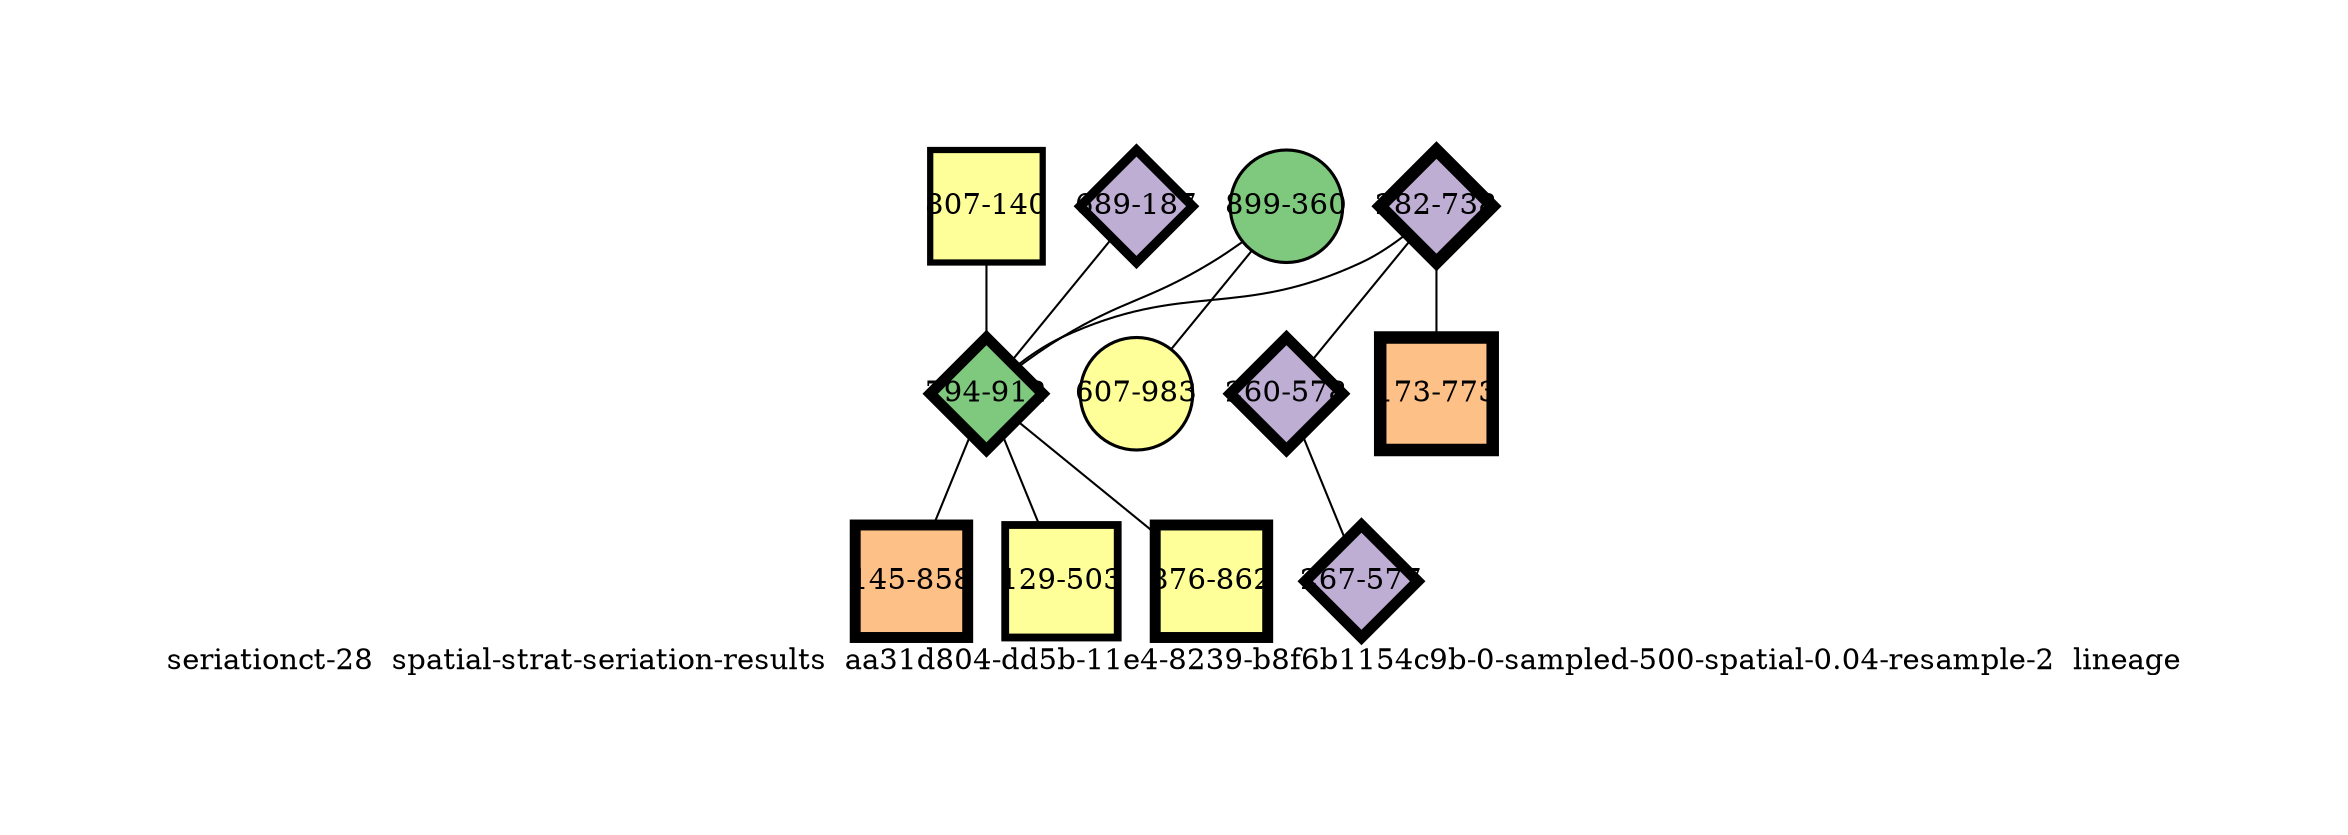 strict graph "seriationct-28  spatial-strat-seriation-results  aa31d804-dd5b-11e4-8239-b8f6b1154c9b-0-sampled-500-spatial-0.04-resample-2  lineage" {
labelloc=b;
ratio=auto;
pad="1.0";
label="seriationct-28  spatial-strat-seriation-results  aa31d804-dd5b-11e4-8239-b8f6b1154c9b-0-sampled-500-spatial-0.04-resample-2  lineage";
node [width="0.75", style=filled, fixedsize=true, height="0.75", shape=circle, label=""];
0 [xCoordinate="140.0", appears_in_slice=4, yCoordinate="807.0", colorscheme=accent8, lineage_id=1, short_label="807-140", label="807-140", shape=square, cluster_id=3, fillcolor=4, size="500.0", id=0, penwidth="3.0"];
1 [xCoordinate="360.0", appears_in_slice=2, yCoordinate="899.0", colorscheme=accent8, lineage_id=0, short_label="899-360", label="899-360", shape=circle, cluster_id=0, fillcolor=1, size="500.0", id=1, penwidth="1.5"];
2 [xCoordinate="187.0", appears_in_slice=6, yCoordinate="689.0", colorscheme=accent8, lineage_id=2, short_label="689-187", label="689-187", shape=diamond, cluster_id=1, fillcolor=2, size="500.0", id=2, penwidth="4.5"];
3 [xCoordinate="983.0", appears_in_slice=2, yCoordinate="607.0", colorscheme=accent8, lineage_id=0, short_label="607-983", label="607-983", shape=circle, cluster_id=3, fillcolor=4, size="500.0", id=3, penwidth="1.5"];
4 [xCoordinate="738.0", appears_in_slice=8, yCoordinate="282.0", colorscheme=accent8, lineage_id=2, short_label="282-738", label="282-738", shape=diamond, cluster_id=1, fillcolor=2, size="500.0", id=4, penwidth="6.0"];
5 [xCoordinate="912.0", appears_in_slice=7, yCoordinate="794.0", colorscheme=accent8, lineage_id=2, short_label="794-912", label="794-912", shape=diamond, cluster_id=0, fillcolor=1, size="500.0", id=7, penwidth="5.25"];
6 [xCoordinate="858.0", appears_in_slice=7, yCoordinate="145.0", colorscheme=accent8, lineage_id=1, short_label="145-858", label="145-858", shape=square, cluster_id=2, fillcolor=3, size="500.0", id=6, penwidth="5.25"];
7 [xCoordinate="578.0", appears_in_slice=7, yCoordinate="260.0", colorscheme=accent8, lineage_id=2, short_label="260-578", label="260-578", shape=diamond, cluster_id=1, fillcolor=2, size="500.0", id=5, penwidth="5.25"];
8 [xCoordinate="773.0", appears_in_slice=8, yCoordinate="173.0", colorscheme=accent8, lineage_id=1, short_label="173-773", label="173-773", shape=square, cluster_id=2, fillcolor=3, size="500.0", id=8, penwidth="6.0"];
9 [xCoordinate="503.0", appears_in_slice=5, yCoordinate="129.0", colorscheme=accent8, lineage_id=1, short_label="129-503", label="129-503", shape=square, cluster_id=3, fillcolor=4, size="500.0", id=9, penwidth="3.75"];
10 [xCoordinate="577.0", appears_in_slice=7, yCoordinate="267.0", colorscheme=accent8, lineage_id=2, short_label="267-577", label="267-577", shape=diamond, cluster_id=1, fillcolor=2, size="500.0", id=10, penwidth="5.25"];
11 [xCoordinate="862.0", appears_in_slice=7, yCoordinate="876.0", colorscheme=accent8, lineage_id=1, short_label="876-862", label="876-862", shape=square, cluster_id=3, fillcolor=4, size="500.0", id=11, penwidth="5.25"];
0 -- 5  [inverseweight="2.9077631575", weight="0.343906964163"];
1 -- 3  [inverseweight="11.2423437603", weight="0.0889494238317"];
1 -- 5  [inverseweight="2.71226897877", weight="0.368694995898"];
2 -- 5  [inverseweight="2.44774756651", weight="0.408538859841"];
4 -- 8  [inverseweight="14.2566487128", weight="0.070142711667"];
4 -- 5  [inverseweight="3.41235323998", weight="0.293052896249"];
4 -- 7  [inverseweight="2.98073516857", weight="0.335487704693"];
5 -- 6  [inverseweight="2.99556983255", weight="0.333826302139"];
5 -- 9  [inverseweight="3.13112145543", weight="0.319374388453"];
5 -- 11  [inverseweight="11.0270272848", weight="0.09068627239"];
7 -- 10  [inverseweight="14.7441956155", weight="0.0678232998313"];
}
